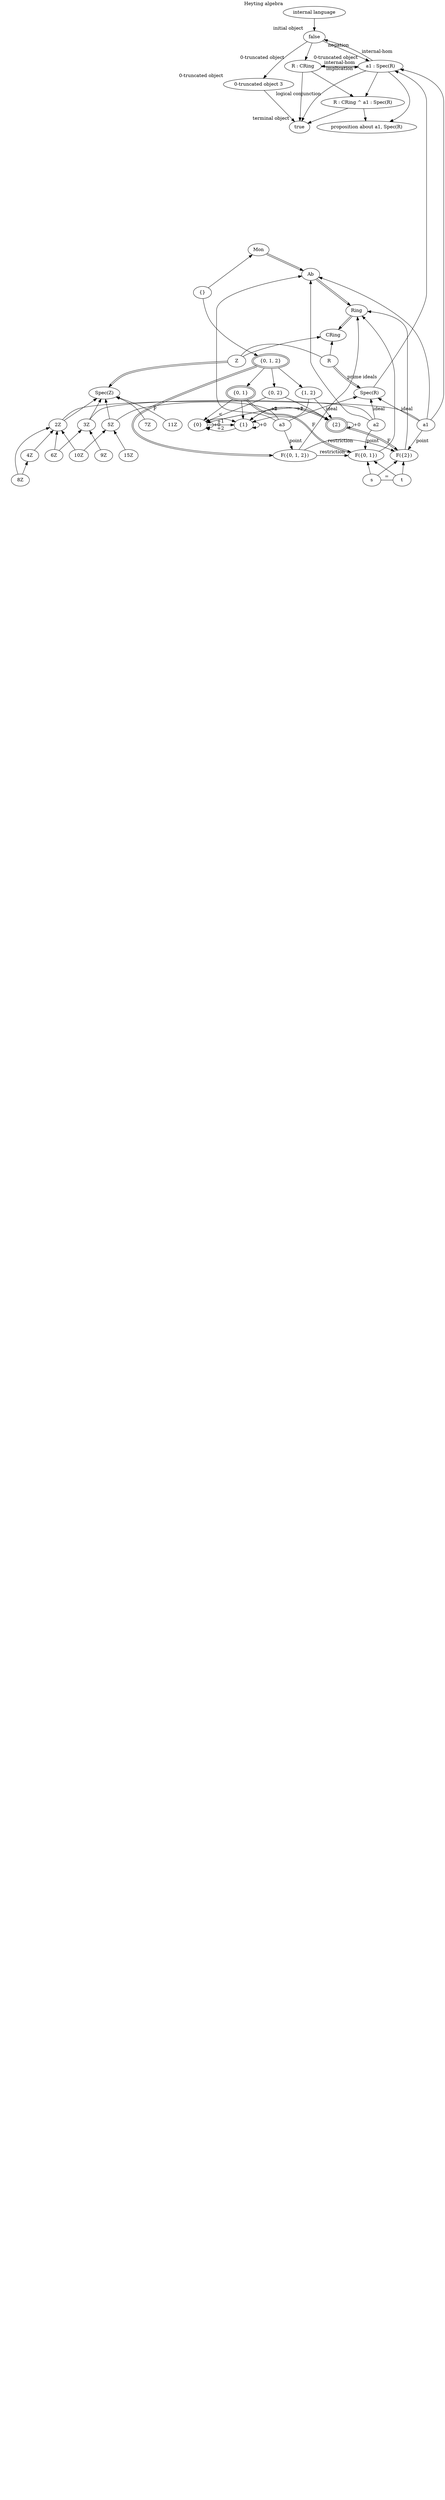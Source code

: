 digraph G {
  "rank1" [label="" style="invis" width="0"]
  "rank2" [label="" style="invis" width="0"]
  "rank3" [label="" style="invis" width="0"]
  "rank4" [label="" style="invis" width="0"]
  "rank5" [label="" style="invis" width="0"]
  "rank6" [label="" style="invis" width="0"]
  "rank7" [label="" style="invis" width="0"]
  "rank8" [label="" style="invis" width="0"]
  "rank9" [label="" style="invis" width="0"]
  "rank10" [label="" style="invis" width="0"]
  "rank11" [label="" style="invis" width="0"]
  "rank12" [label="" style="invis" width="0"]
  "rank13" [label="" style="invis" width="0"]
  "rank14" [label="" style="invis" width="0"]
  "rank15" [label="" style="invis" width="0"]
  "rank16" [label="" style="invis" width="0"]
  "rank17" [label="" style="invis" width="0"]
  "rank18" [label="" style="invis" width="0"]
  "rank19" [label="" style="invis" width="0"]
  "rank20" [label="" style="invis" width="0"]
  "rank21" [label="" style="invis" width="0"]
  "rank22" [label="" style="invis" width="0"]
  "rank23" [label="" style="invis" width="0"]
  "rank24" [label="" style="invis" width="0"]
  "rank25" [label="" style="invis" width="0"]
  "rank26" [label="" style="invis" width="0"]
  "rank27" [label="" style="invis" width="0"]
  "rank28" [label="" style="invis" width="0"]
  "rank29" [label="" style="invis" width="0"]
  "rank30" [label="" style="invis" width="0"]
  "rank30" [label="" style="invis" width="0"]
  "rank31" [label="" style="invis" width="0"]
  "rank32" [label="" style="invis" width="0"]
  "rank33" [label="" style="invis" width="0"]
  "rank34" [label="" style="invis" width="0"]
  "rank35" [label="" style="invis" width="0"]
  "rank36" [label="" style="invis" width="0"]
  "rank37" [label="" style="invis" width="0"]
  "rank38" [label="" style="invis" width="0"]
  "rank39" [label="" style="invis" width="0"]
  "rank40" [label="" style="invis" width="0"]
  "rank41" [label="" style="invis" width="0"]
  "rank42" [label="" style="invis" width="0"]
  "rank43" [label="" style="invis" width="0"]
  "rank44" [label="" style="invis" width="0"]
  "rank45" [label="" style="invis" width="0"]
  "rank46" [label="" style="invis" width="0"]
  "rank47" [label="" style="invis" width="0"]
  "rank48" [label="" style="invis" width="0"]
  "rank49" [label="" style="invis" width="0"]
  "rank50" [label="" style="invis" width="0"]
  "rank51" [label="" style="invis" width="0"]
  "rank52" [label="" style="invis" width="0"]
  "rank53" [label="" style="invis" width="0"]
  "rank54" [label="" style="invis" width="0"]
  "rank55" [label="" style="invis" width="0"]
  "rank56" [label="" style="invis" width="0"]
  "rank57" [label="" style="invis" width="0"]
  "rank58" [label="" style="invis" width="0"]
  "rank59" [label="" style="invis" width="0"]
  "rank60" [label="" style="invis" width="0"]
  "rank61" [label="" style="invis" width="0"]
  "rank62" [label="" style="invis" width="0"]
  "rank63" [label="" style="invis" width="0"]
  "rank64" [label="" style="invis" width="0"]
  "rank65" [label="" style="invis" width="0"]
  "rank66" [label="" style="invis" width="0"]
  "rank67" [label="" style="invis" width="0"]
  "rank68" [label="" style="invis" width="0"]
  "rank69" [label="" style="invis" width="0"]
  "rank70" [label="" style="invis" width="0"]
  "rank71" [label="" style="invis" width="0"]
  "rank72" [label="" style="invis" width="0"]
  "rank73" [label="" style="invis" width="0"]
  "rank74" [label="" style="invis" width="0"]
  "rank75" [label="" style="invis" width="0"]
  "rank76" [label="" style="invis" width="0"]
  "rank77" [label="" style="invis" width="0"]
  "rank78" [label="" style="invis" width="0"]
  "rank79" [label="" style="invis" width="0"]
  "rank80" [label="" style="invis" width="0"]
  "rank81" [label="" style="invis" width="0"]
  "rank82" [label="" style="invis" width="0"]
  "rank83" [label="" style="invis" width="0"]
  "rank84" [label="" style="invis" width="0"]
  "rank85" [label="" style="invis" width="0"]
  "rank86" [label="" style="invis" width="0"]
  "rank87" [label="" style="invis" width="0"]
  "rank88" [label="" style="invis" width="0"]
  "rank89" [label="" style="invis" width="0"]
  "rank90" [label="" style="invis" width="0"]
  "rank91" [label="" style="invis" width="0"]
  "rank92" [label="" style="invis" width="0"]
  "rank93" [label="" style="invis" width="0"]
  "rank94" [label="" style="invis" width="0"]
  "rank95" [label="" style="invis" width="0"]
  "rank96" [label="" style="invis" width="0"]
  "rank97" [label="" style="invis" width="0"]
  "rank98" [label="" style="invis" width="0"]
  "rank99" [label="" style="invis" width="0"]
  "rank100" [label="" style="invis" width="0"]

  "rank1" -> "rank2"  [style="invis"]
  "rank2" -> "rank3"  [style="invis"]
  "rank3" -> "rank4"  [style="invis"]
  "rank4" -> "rank5"  [style="invis"]
  "rank5" -> "rank6"  [style="invis"]
  "rank6" -> "rank7"  [style="invis"]
  "rank7" -> "rank8"  [style="invis"]
  "rank8" -> "rank9"  [style="invis"]
  "rank9" -> "rank10"  [style="invis"]
  "rank10" -> "rank11"  [style="invis"]
  "rank11" -> "rank12"  [style="invis"]
  "rank12" -> "rank13"  [style="invis"]
  "rank13" -> "rank14"  [style="invis"]
  "rank14" -> "rank15"  [style="invis"]
  "rank15" -> "rank16"  [style="invis"]
  "rank16" -> "rank17"  [style="invis"]
  "rank17" -> "rank18"  [style="invis"]
  "rank18" -> "rank19"  [style="invis"]
  "rank19" -> "rank20"  [style="invis"]
  "rank20" -> "rank21"  [style="invis"]
  "rank21" -> "rank22"  [style="invis"]
  "rank22" -> "rank23"  [style="invis"]
  "rank23" -> "rank24"  [style="invis"]
  "rank24" -> "rank25"  [style="invis"]
  "rank25" -> "rank26"  [style="invis"]
  "rank26" -> "rank27"  [style="invis"]
  "rank27" -> "rank28"  [style="invis"]
  "rank28" -> "rank29"  [style="invis"]
  "rank29" -> "rank30"  [style="invis"]
  "rank30" -> "rank30"  [style="invis"]
  "rank30" -> "rank31"  [style="invis"]
  "rank31" -> "rank32"  [style="invis"]
  "rank32" -> "rank33"  [style="invis"]
  "rank33" -> "rank34"  [style="invis"]
  "rank34" -> "rank35"  [style="invis"]
  "rank35" -> "rank36"  [style="invis"]
  "rank36" -> "rank37"  [style="invis"]
  "rank37" -> "rank38"  [style="invis"]
  "rank38" -> "rank39"  [style="invis"]
  "rank39" -> "rank40"  [style="invis"]
  "rank40" -> "rank41"  [style="invis"]
  "rank41" -> "rank42"  [style="invis"]
  "rank42" -> "rank43"  [style="invis"]
  "rank43" -> "rank44"  [style="invis"]
  "rank44" -> "rank45"  [style="invis"]
  "rank45" -> "rank46"  [style="invis"]
  "rank46" -> "rank47"  [style="invis"]
  "rank47" -> "rank48"  [style="invis"]
  "rank48" -> "rank49"  [style="invis"]
  "rank49" -> "rank50"  [style="invis"]
  "rank50" -> "rank51"  [style="invis"]
  "rank51" -> "rank52"  [style="invis"]
  "rank52" -> "rank53"  [style="invis"]
  "rank53" -> "rank54"  [style="invis"]
  "rank54" -> "rank55"  [style="invis"]
  "rank55" -> "rank56"  [style="invis"]
  "rank56" -> "rank57"  [style="invis"]
  "rank57" -> "rank58"  [style="invis"]
  "rank58" -> "rank59"  [style="invis"]
  "rank59" -> "rank60"  [style="invis"]
  "rank60" -> "rank61"  [style="invis"]
  "rank61" -> "rank62"  [style="invis"]
  "rank62" -> "rank63"  [style="invis"]
  "rank63" -> "rank64"  [style="invis"]
  "rank64" -> "rank65"  [style="invis"]
  "rank65" -> "rank66"  [style="invis"]
  "rank66" -> "rank67"  [style="invis"]
  "rank67" -> "rank68"  [style="invis"]
  "rank68" -> "rank69"  [style="invis"]
  "rank69" -> "rank70"  [style="invis"]
  "rank70" -> "rank71"  [style="invis"]
  "rank71" -> "rank72"  [style="invis"]
  "rank72" -> "rank73"  [style="invis"]
  "rank73" -> "rank74"  [style="invis"]
  "rank74" -> "rank75"  [style="invis"]
  "rank75" -> "rank76"  [style="invis"]
  "rank76" -> "rank77"  [style="invis"]
  "rank77" -> "rank78"  [style="invis"]
  "rank78" -> "rank79"  [style="invis"]
  "rank79" -> "rank80"  [style="invis"]
  "rank80" -> "rank81"  [style="invis"]
  "rank81" -> "rank82"  [style="invis"]
  "rank82" -> "rank83"  [style="invis"]
  "rank83" -> "rank84"  [style="invis"]
  "rank84" -> "rank85"  [style="invis"]
  "rank85" -> "rank86"  [style="invis"]
  "rank86" -> "rank87"  [style="invis"]
  "rank87" -> "rank88"  [style="invis"]
  "rank88" -> "rank89"  [style="invis"]
  "rank89" -> "rank90"  [style="invis"]
  "rank90" -> "rank91"  [style="invis"]
  "rank91" -> "rank92"  [style="invis"]
  "rank92" -> "rank93"  [style="invis"]
  "rank93" -> "rank94"  [style="invis"]
  "rank94" -> "rank95"  [style="invis"]
  "rank95" -> "rank96"  [style="invis"]
  "rank96" -> "rank97"  [style="invis"]
  "rank97" -> "rank98"  [style="invis"]
  "rank98" -> "rank99"  [style="invis"]
  "rank99" -> "rank100"  [style="invis"]


  {
    rank="same"
    "internal language"
    "rank1"
  }
  {
    rank="same"
    "false"
    "rank2"
  }
  {
    rank="same"
    "rank3"
    "R : CRing"
    "a1 : Spec(R)"
  }
  {
    rank="same"
    "Mon"
    "rank10"
  }

  // http://math.mit.edu/~dspivak/teaching/sp18/C7-Logic_of_behavior.pdf#page=8
  // subobject classifier is the internal language of the topos

  "{0, 1, 2}" [peripheries="2"]
  "{0, 1}" [peripheries="2"]
  "{0, 2}"
  "{1, 2}"
  "{0}"
  "{1}"
  "{2}" [peripheries="2"]
  "{0, 1, 2}" -> "{0, 1}"
  "{0, 1, 2}" -> "{0, 2}"
  "{0, 1, 2}" -> "{1, 2}"
  "{0, 1}" -> "{0}"
  "{0, 1}" -> "{1}"
  "{0, 2}" -> "{0}"
  "{0, 2}" -> "{2}"
  "{1, 2}" -> "{1}"
  "{1, 2}" -> "{2}"
  "{}" -> "{0, 1, 2}"
  "{0}" -> "{1}" [label="<"]
  "{1}" -> "{2}" [label="<"]
  "{0}" -> "{0}" [label="+0"]
  "{1}" -> "{1}" [label="+0"]
  "{2}" -> "{2}" [label="+0"]
  "{0}" -> "{1}" [label="+1"]
  "{1}" -> "{2}" [label="+1"]
  "{2}" -> "{0}" [label="+1"]
  "{0}" -> "{2}" [label="+2"]
  "{1}" -> "{0}" [label="+2"]
  "{2}" -> "{1}" [label="+2"]
  {
    rank="same"
    "{0}"
    "{1}"
    "{2}"
  }

  "Mon" -> "{}" [dir="back"]

  "Mon" -> "Ab" [color="black:white:black"]
  "Ab" -> "Ring" [color="black:white:black"]
  "Ring" -> "CRing" [color="black:white:black"]

  // presheaf
  "{2}" -> "F({2})" [color="black:white:black" label="F"]
  "{0, 1}" -> "F({0, 1})" [color="black:white:black" label="F"]
  "{0, 1, 2}" -> "F({0, 1, 2})" [color="black:white:black" label="F"]

  "F({0, 1, 2})" -> "F({2})" [label="restriction"]
  "F({0, 1, 2})" -> "F({0, 1})" [label="restriction"]
  
  // sheaf
  "F({0, 1})" -> "s" [dir="back"]
  "F({0, 1})" -> "t" [dir="back"]
  "F({2})" -> "s" [dir="back"]
  "F({2})" -> "t" [dir="back"]
  "s" -> "t" [dir="none" label="="]
  {
    rank="same"
    "s"
    "t"
  }

  // sheaf of rings
  "Ring" -> "F({2})" [dir="back"]
  "Ring" -> "F({0, 1})" [dir="back"]
  "Ring" -> "F({0, 1, 2})" [dir="back"]
  {
    rank="same"
    "F({2})"
    "F({0, 1})"
    "F({0, 1, 2})"
  }

  "R" -> "Spec(R)" [color="black:white:black" label="prime ideals"]
  // functor https://en.wikipedia.org/wiki/Spectrum_of_a_ring#Functorial_perspective
  "Spec(R)"
  "Spec(R)" -> "a1" [dir="back" label="ideal"]
  "Spec(R)" -> "a2" [dir="back" label="ideal"]
  "Spec(R)" -> "a3" [dir="back" label="ideal"]
  "Ab" -> "a1" [dir="back"]
  "Ab" -> "a2" [dir="back"]
  "Ab" -> "a3" [dir="back"]
  "a1" -> "F({2})" [label="point"]
  "a2" -> "F({0, 1})" [label="point"]
  "a3" -> "F({0, 1, 2})" [label="point"]

  "CRing" -> "Z" [dir="back"]
  "CRing" -> "R" [dir="back"]
  "Z" -> "R" [dir="none"]
  {
    rank="same"
    "Z"
    "R"
  }
  "2Z" -> "a1" [dir="none"]
  "3Z" -> "a2" [dir="none"]
  "5Z" -> "a3" [dir="none"]
  {
    rank="same"
    "Spec(R)"
    "Spec(Z)"
  }
  {
    rank="same"
    "a1"
    "a2"
    "a3"
    "2Z"
    "3Z"
    "5Z"
    "7Z"
    "11Z"
  }
  "Z" -> "Spec(Z)" [color="black:white:black"]
  "Spec(Z)" -> "2Z" [dir="back"]
  "2Z" -> "4Z" [dir="back"]
  "2Z" -> "6Z" [dir="back"]
  "2Z" -> "8Z" [dir="back"]
  "4Z" -> "8Z" [dir="back"]
  "2Z" -> "10Z" [dir="back"]
  "Spec(Z)" -> "3Z" [dir="back"]
  "3Z" -> "6Z" [dir="back"]
  "3Z" -> "9Z" [dir="back"]
  "Spec(Z)" -> "5Z" [dir="back"]
  "5Z" -> "10Z" [dir="back"]
  "5Z" -> "15Z" [dir="back"]
  "Spec(Z)" -> "7Z" [dir="back"]
  "Spec(Z)" -> "11Z" [dir="back"]

  "a1" -> "a1 : Spec(R)"
  "Spec(R)" -> "a1 : Spec(R)"


  "false" [xlabel="initial object"]
  "true" [xlabel="terminal object"]
  "internal language" [xlabel="Heyting algebra"]
  "internal language" -> "false"
  "a1 : Spec(R)" [xlabel="0-truncated object"] // proposition
  "R : CRing" [xlabel="0-truncated object"]
  "0-truncated object 3" [xlabel="0-truncated object"]
  "a1 : Spec(R)" -> "R : CRing ^ a1 : Spec(R)"
  "R : CRing" -> "R : CRing ^ a1 : Spec(R)"
  "R : CRing ^ a1 : Spec(R)" [xlabel="logical conjunction"]
  "R : CRing ^ a1 : Spec(R)" -> "proposition about a1, Spec(R)"
  "R : CRing" -> "a1 : Spec(R)"
  "a1 : Spec(R)" -> "proposition about a1, Spec(R)"
  "false" -> "a1 : Spec(R)"
  "false" -> "R : CRing"
  "false" -> "0-truncated object 3"
  "a1 : Spec(R)" -> "R : CRing" [label="internal-hom" xlabel="implication"]
  "a1 : Spec(R)" -> "false" [label="internal-hom" xlabel="negation"]
  "a1 : Spec(R)" -> "true"
  "R : CRing" -> "true" 
  "0-truncated object 3" -> "true"
  "R : CRing ^ a1 : Spec(R)" -> "true"
}
